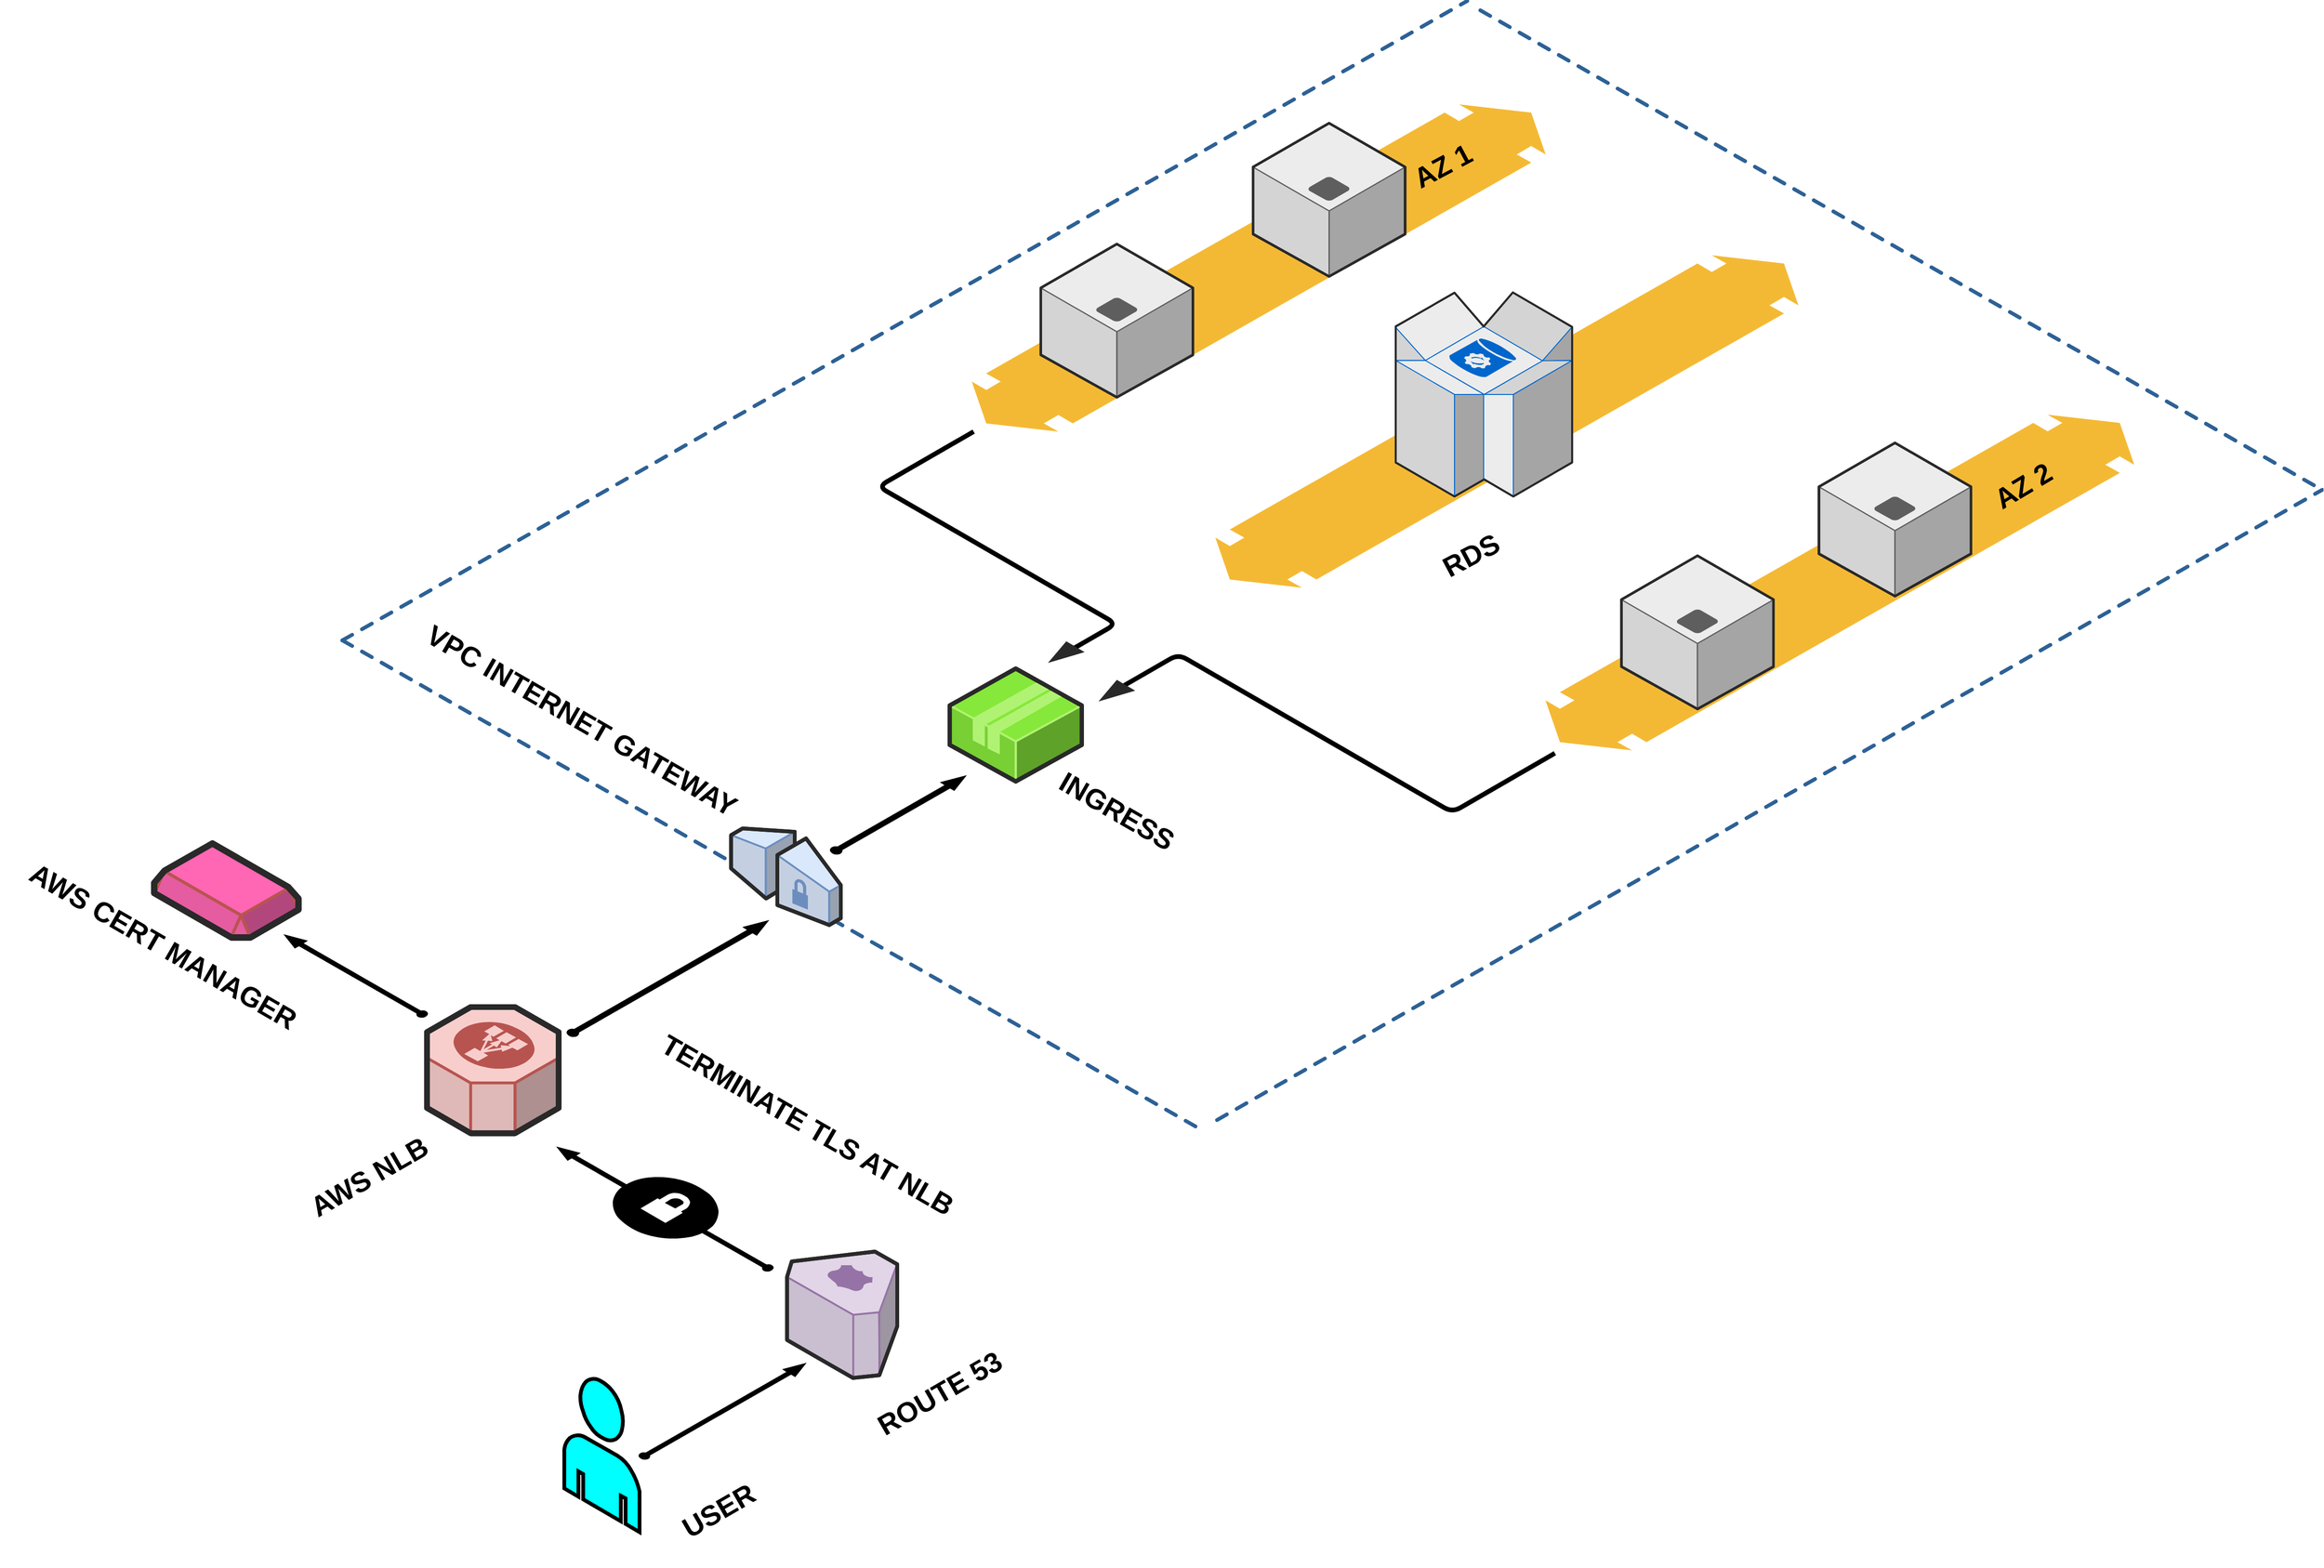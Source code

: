<mxfile version="14.8.0" type="github">
  <diagram name="Page-1" id="aaaa8250-4180-3840-79b5-4cada1eebb92">
    <mxGraphModel dx="3256" dy="1066" grid="1" gridSize="10" guides="1" tooltips="1" connect="1" arrows="1" fold="1" page="0" pageScale="1" pageWidth="850" pageHeight="1100" background="none" math="0" shadow="0">
      <root>
        <mxCell id="0" />
        <mxCell id="1" parent="0" />
        <mxCell id="d5ac148becb70bc-7" value="" style="verticalLabelPosition=bottom;html=1;verticalAlign=top;strokeWidth=1;dashed=0;shape=mxgraph.aws3d.flatDoubleEdge;fillColor=#000000;aspect=fixed;rounded=1;shadow=0;comic=0;fontFamily=Verdana;fontSize=12;flipV=1;" parent="1" vertex="1">
          <mxGeometry x="778.24" y="710.5" width="619.95" height="353.5" as="geometry" />
        </mxCell>
        <mxCell id="1a8abee3a6cfdf20-38" value="" style="verticalLabelPosition=bottom;html=1;verticalAlign=top;strokeWidth=1;dashed=0;shape=mxgraph.aws3d.flatDoubleEdge;fillColor=#000000;aspect=fixed;rounded=1;shadow=0;comic=0;fontFamily=Verdana;fontSize=12;flipV=1;" parent="1" vertex="1">
          <mxGeometry x="1129.24" y="880" width="626" height="357" as="geometry" />
        </mxCell>
        <mxCell id="1a8abee3a6cfdf20-28" value="" style="verticalLabelPosition=bottom;html=1;verticalAlign=top;strokeWidth=1;dashed=0;shape=mxgraph.aws3d.flatDoubleEdge;fillColor=#000000;aspect=fixed;rounded=1;shadow=0;comic=0;fontFamily=Verdana;fontSize=12;flipV=1;" parent="1" vertex="1">
          <mxGeometry x="519.24" y="550" width="610.19" height="348" as="geometry" />
        </mxCell>
        <mxCell id="1a8abee3a6cfdf20-3" value="" style="edgeStyle=isometricEdgeStyle;endArrow=none;html=1;labelBackgroundColor=none;strokeWidth=5;fontFamily=Verdana;fontSize=12" parent="1" edge="1">
          <mxGeometry width="50" height="100" relative="1" as="geometry">
            <mxPoint x="611.24" y="1138" as="sourcePoint" />
            <mxPoint x="521.24" y="898" as="targetPoint" />
            <Array as="points">
              <mxPoint x="561.24" y="1038" />
            </Array>
          </mxGeometry>
        </mxCell>
        <mxCell id="1a8abee3a6cfdf20-5" value="" style="edgeStyle=isometricEdgeStyle;endArrow=none;html=1;labelBackgroundColor=none;strokeColor=#000000;strokeWidth=5;fontFamily=Verdana;fontSize=12" parent="1" edge="1">
          <mxGeometry width="50" height="100" relative="1" as="geometry">
            <mxPoint x="681.24" y="1168" as="sourcePoint" />
            <mxPoint x="1139.24" y="1240" as="targetPoint" />
            <Array as="points">
              <mxPoint x="869.24" y="1210" />
            </Array>
          </mxGeometry>
        </mxCell>
        <mxCell id="1a8abee3a6cfdf20-18" value="" style="verticalLabelPosition=bottom;html=1;verticalAlign=top;strokeWidth=1;dashed=0;shape=mxgraph.aws3d.application_server;fillColor=#ECECEC;strokeColor=#5E5E5E;aspect=fixed;rounded=1;shadow=0;comic=0;fontSize=12" parent="1" vertex="1">
          <mxGeometry x="1210" y="1030" width="161.69" height="163" as="geometry" />
        </mxCell>
        <mxCell id="1a8abee3a6cfdf20-25" value="" style="verticalLabelPosition=bottom;html=1;verticalAlign=top;strokeWidth=1;dashed=0;shape=mxgraph.aws3d.arrowhead;aspect=fixed;rounded=1;shadow=0;comic=0;fillColor=none;fontFamily=Verdana;fontSize=12;fontColor=#000000;flipV=1;" parent="1" vertex="1">
          <mxGeometry x="600.24" y="1121" width="39" height="23" as="geometry" />
        </mxCell>
        <mxCell id="1a8abee3a6cfdf20-27" value="" style="verticalLabelPosition=bottom;html=1;verticalAlign=top;strokeWidth=1;dashed=0;shape=mxgraph.aws3d.arrowhead;aspect=fixed;rounded=1;shadow=0;comic=0;fillColor=none;fontFamily=Verdana;fontSize=12;fontColor=#000000;flipV=1;" parent="1" vertex="1">
          <mxGeometry x="654" y="1162" width="39" height="23" as="geometry" />
        </mxCell>
        <mxCell id="d5ac148becb70bc-8" value="" style="verticalLabelPosition=bottom;html=1;verticalAlign=top;strokeWidth=1;dashed=0;shape=mxgraph.aws3d.dashedArrowlessEdge;aspect=fixed;rounded=1;shadow=0;comic=0;fontFamily=Verdana;fontSize=12" parent="1" vertex="1">
          <mxGeometry x="1060" y="450" width="895" height="510" as="geometry" />
        </mxCell>
        <mxCell id="d5ac148becb70bc-9" value="" style="verticalLabelPosition=bottom;html=1;verticalAlign=top;strokeWidth=1;dashed=0;shape=mxgraph.aws3d.dashedArrowlessEdge;aspect=fixed;rounded=1;shadow=0;comic=0;fontFamily=Verdana;fontSize=12" parent="1" vertex="1">
          <mxGeometry x="-150" y="1120" width="912.55" height="520" as="geometry" />
        </mxCell>
        <mxCell id="d5ac148becb70bc-10" value="" style="verticalLabelPosition=bottom;html=1;verticalAlign=top;strokeWidth=1;dashed=0;shape=mxgraph.aws3d.dashedArrowlessEdge;fillColor=#000000;aspect=fixed;rounded=1;shadow=0;comic=0;fontFamily=Verdana;fontSize=12;fontColor=#000000;flipV=1;" parent="1" vertex="1">
          <mxGeometry x="-150" y="440" width="1196.03" height="680" as="geometry" />
        </mxCell>
        <mxCell id="d5ac148becb70bc-12" value="" style="verticalLabelPosition=bottom;html=1;verticalAlign=top;strokeWidth=1;dashed=0;shape=mxgraph.aws3d.dashedArrowlessEdge;aspect=fixed;rounded=1;shadow=0;comic=0;fontFamily=Verdana;fontSize=12;flipV=1;" parent="1" vertex="1">
          <mxGeometry x="780" y="960" width="1175" height="670.08" as="geometry" />
        </mxCell>
        <mxCell id="A5O7at4TS7hZfqdvSWaj-5" value="" style="verticalLabelPosition=bottom;html=1;verticalAlign=top;strokeWidth=2;align=center;outlineConnect=0;dashed=0;outlineConnect=0;shape=mxgraph.aws3d.elasticLoadBalancing;fillColor=#f8cecc;strokeColor=#b85450;aspect=fixed;" vertex="1" parent="1">
          <mxGeometry x="-60" y="1510" width="140" height="134.17" as="geometry" />
        </mxCell>
        <mxCell id="A5O7at4TS7hZfqdvSWaj-6" value="" style="verticalLabelPosition=bottom;html=1;verticalAlign=top;strokeWidth=2;align=center;outlineConnect=0;dashed=0;outlineConnect=0;shape=mxgraph.aws3d.route53;strokeColor=#9673a6;aspect=fixed;fillColor=#e1d5e7;" vertex="1" parent="1">
          <mxGeometry x="322.83" y="1770" width="117.17" height="134.4" as="geometry" />
        </mxCell>
        <mxCell id="A5O7at4TS7hZfqdvSWaj-8" value="" style="verticalLabelPosition=bottom;html=1;verticalAlign=top;strokeWidth=2;align=center;outlineConnect=0;dashed=0;outlineConnect=0;shape=mxgraph.aws3d.vpcGateway;fillColor=#dae8fc;strokeColor=#6c8ebf;aspect=fixed;" vertex="1" parent="1">
          <mxGeometry x="263.3" y="1320" width="116.7" height="102.8" as="geometry" />
        </mxCell>
        <mxCell id="A5O7at4TS7hZfqdvSWaj-9" value="" style="verticalLabelPosition=bottom;html=1;verticalAlign=top;strokeWidth=3;align=center;outlineConnect=0;dashed=0;outlineConnect=0;shape=mxgraph.aws3d.arrowNE;fillColor=#000000;aspect=fixed;" vertex="1" parent="1">
          <mxGeometry x="90" y="1420" width="210" height="120" as="geometry" />
        </mxCell>
        <mxCell id="A5O7at4TS7hZfqdvSWaj-10" value="" style="verticalLabelPosition=bottom;html=1;verticalAlign=top;strokeWidth=2;align=center;outlineConnect=0;dashed=0;outlineConnect=0;shape=mxgraph.aws3d.arrowNW;fillColor=#000000;aspect=fixed;" vertex="1" parent="1">
          <mxGeometry x="80" y="1660" width="227.5" height="130" as="geometry" />
        </mxCell>
        <mxCell id="A5O7at4TS7hZfqdvSWaj-11" value="" style="verticalLabelPosition=bottom;html=1;verticalAlign=top;strokeWidth=1;align=center;outlineConnect=0;dashed=0;outlineConnect=0;shape=mxgraph.aws3d.secureConnection;fillColor=#000000;strokeColor=#ffffff;aspect=fixed;" vertex="1" parent="1">
          <mxGeometry x="137" y="1690" width="113" height="67.4" as="geometry" />
        </mxCell>
        <mxCell id="A5O7at4TS7hZfqdvSWaj-12" value="" style="verticalLabelPosition=bottom;html=1;verticalAlign=top;strokeWidth=4;align=center;outlineConnect=0;dashed=0;outlineConnect=0;shape=mxgraph.aws3d.end_user;aspect=fixed;fillColor=#00FFFF;" vertex="1" parent="1">
          <mxGeometry x="86.01" y="1904.4" width="79.99" height="164" as="geometry" />
        </mxCell>
        <mxCell id="A5O7at4TS7hZfqdvSWaj-13" value="" style="verticalLabelPosition=bottom;html=1;verticalAlign=top;strokeWidth=2;align=center;outlineConnect=0;dashed=0;outlineConnect=0;shape=mxgraph.aws3d.arrowNE;fillColor=#000000;aspect=fixed;" vertex="1" parent="1">
          <mxGeometry x="166" y="1890" width="175" height="100" as="geometry" />
        </mxCell>
        <mxCell id="A5O7at4TS7hZfqdvSWaj-14" value="" style="verticalLabelPosition=bottom;html=1;verticalAlign=top;strokeWidth=1;align=center;outlineConnect=0;dashed=0;outlineConnect=0;shape=mxgraph.aws3d.dynamoDb;fillColor=#ECECEC;aspect=fixed;strokeColor=#0066CC;" vertex="1" parent="1">
          <mxGeometry x="970" y="750" width="187.55" height="217" as="geometry" />
        </mxCell>
        <mxCell id="A5O7at4TS7hZfqdvSWaj-15" value="&lt;b&gt;&lt;font style=&quot;font-size: 30px&quot;&gt;USER&lt;/font&gt;&lt;/b&gt;" style="text;html=1;strokeColor=none;fillColor=none;align=center;verticalAlign=middle;whiteSpace=wrap;rounded=0;rotation=-30;" vertex="1" parent="1">
          <mxGeometry x="190" y="2010" width="120" height="70" as="geometry" />
        </mxCell>
        <mxCell id="A5O7at4TS7hZfqdvSWaj-16" value="&lt;b&gt;&lt;font style=&quot;font-size: 30px&quot;&gt;TERMINATE TLS AT NLB&lt;/font&gt;&lt;/b&gt;" style="text;html=1;strokeColor=none;fillColor=none;align=center;verticalAlign=middle;whiteSpace=wrap;rounded=0;rotation=30;" vertex="1" parent="1">
          <mxGeometry x="130" y="1600" width="430" height="70" as="geometry" />
        </mxCell>
        <mxCell id="A5O7at4TS7hZfqdvSWaj-17" value="&lt;b&gt;&lt;font style=&quot;font-size: 30px&quot;&gt;AWS NLB&lt;/font&gt;&lt;/b&gt;" style="text;html=1;strokeColor=none;fillColor=none;align=center;verticalAlign=middle;whiteSpace=wrap;rounded=0;rotation=-30;" vertex="1" parent="1">
          <mxGeometry x="-340" y="1660" width="436.7" height="60" as="geometry" />
        </mxCell>
        <mxCell id="A5O7at4TS7hZfqdvSWaj-19" value="&lt;b&gt;&lt;font style=&quot;font-size: 30px&quot;&gt;VPC INTERNET GATEWAY&lt;/font&gt;&lt;/b&gt;" style="text;html=1;strokeColor=none;fillColor=none;align=center;verticalAlign=middle;whiteSpace=wrap;rounded=0;rotation=30;" vertex="1" parent="1">
          <mxGeometry x="-110" y="1170" width="430" height="70" as="geometry" />
        </mxCell>
        <mxCell id="A5O7at4TS7hZfqdvSWaj-20" value="" style="verticalLabelPosition=bottom;html=1;verticalAlign=top;strokeWidth=1;align=center;outlineConnect=0;dashed=0;outlineConnect=0;shape=mxgraph.aws3d.application2;fillColor=#86E83A;strokeColor=#B0F373;aspect=fixed;" vertex="1" parent="1">
          <mxGeometry x="495.81" y="1150" width="140.38" height="120" as="geometry" />
        </mxCell>
        <mxCell id="A5O7at4TS7hZfqdvSWaj-21" value="" style="verticalLabelPosition=bottom;html=1;verticalAlign=top;strokeWidth=3;align=center;outlineConnect=0;dashed=0;outlineConnect=0;shape=mxgraph.aws3d.arrowNE;fillColor=#000000;aspect=fixed;" vertex="1" parent="1">
          <mxGeometry x="370" y="1266" width="140" height="80" as="geometry" />
        </mxCell>
        <mxCell id="A5O7at4TS7hZfqdvSWaj-22" value="&lt;span style=&quot;font-size: 30px&quot;&gt;&lt;b&gt;INGRESS&lt;/b&gt;&lt;/span&gt;" style="text;html=1;strokeColor=none;fillColor=none;align=center;verticalAlign=middle;whiteSpace=wrap;rounded=0;rotation=30;" vertex="1" parent="1">
          <mxGeometry x="458.5" y="1266" width="430" height="70" as="geometry" />
        </mxCell>
        <mxCell id="A5O7at4TS7hZfqdvSWaj-23" value="&lt;span style=&quot;font-size: 30px&quot;&gt;&lt;b&gt;AZ 2&lt;/b&gt;&lt;/span&gt;" style="text;html=1;strokeColor=none;fillColor=none;align=center;verticalAlign=middle;whiteSpace=wrap;rounded=0;rotation=-31;" vertex="1" parent="1">
          <mxGeometry x="1572.24" y="920" width="130" height="70" as="geometry" />
        </mxCell>
        <mxCell id="A5O7at4TS7hZfqdvSWaj-24" value="&lt;span style=&quot;font-size: 30px&quot;&gt;&lt;b&gt;AZ 1&lt;/b&gt;&lt;/span&gt;" style="text;html=1;strokeColor=none;fillColor=none;align=center;verticalAlign=middle;whiteSpace=wrap;rounded=0;rotation=-28;" vertex="1" parent="1">
          <mxGeometry x="940" y="580" width="160" height="70" as="geometry" />
        </mxCell>
        <mxCell id="A5O7at4TS7hZfqdvSWaj-25" value="&lt;span style=&quot;font-size: 30px&quot;&gt;&lt;b&gt;RDS&lt;/b&gt;&lt;/span&gt;" style="text;html=1;strokeColor=none;fillColor=none;align=center;verticalAlign=middle;whiteSpace=wrap;rounded=0;rotation=-28;" vertex="1" parent="1">
          <mxGeometry x="980" y="994" width="140" height="70" as="geometry" />
        </mxCell>
        <mxCell id="A5O7at4TS7hZfqdvSWaj-28" value="" style="verticalLabelPosition=bottom;html=1;verticalAlign=top;strokeWidth=1;dashed=0;shape=mxgraph.aws3d.application_server;fillColor=#ECECEC;strokeColor=#5E5E5E;aspect=fixed;rounded=1;shadow=0;comic=0;fontSize=12" vertex="1" parent="1">
          <mxGeometry x="1420" y="910" width="161.69" height="163" as="geometry" />
        </mxCell>
        <mxCell id="A5O7at4TS7hZfqdvSWaj-29" value="" style="verticalLabelPosition=bottom;html=1;verticalAlign=top;strokeWidth=1;dashed=0;shape=mxgraph.aws3d.application_server;fillColor=#ECECEC;strokeColor=#5E5E5E;aspect=fixed;rounded=1;shadow=0;comic=0;fontSize=12" vertex="1" parent="1">
          <mxGeometry x="592.66" y="698.5" width="161.69" height="163" as="geometry" />
        </mxCell>
        <mxCell id="A5O7at4TS7hZfqdvSWaj-30" value="" style="verticalLabelPosition=bottom;html=1;verticalAlign=top;strokeWidth=1;dashed=0;shape=mxgraph.aws3d.application_server;fillColor=#ECECEC;strokeColor=#5E5E5E;aspect=fixed;rounded=1;shadow=0;comic=0;fontSize=12" vertex="1" parent="1">
          <mxGeometry x="818.31" y="570" width="161.69" height="163" as="geometry" />
        </mxCell>
        <mxCell id="A5O7at4TS7hZfqdvSWaj-31" value="" style="verticalLabelPosition=bottom;html=1;verticalAlign=top;strokeWidth=2;align=center;outlineConnect=0;dashed=0;outlineConnect=0;shape=mxgraph.aws3d.ebs;strokeColor=#b85450;aspect=fixed;fillColor=#FF66B3;" vertex="1" parent="1">
          <mxGeometry x="-350" y="1336" width="153.33" height="100" as="geometry" />
        </mxCell>
        <mxCell id="A5O7at4TS7hZfqdvSWaj-32" value="" style="verticalLabelPosition=bottom;html=1;verticalAlign=top;strokeWidth=2;align=center;outlineConnect=0;dashed=0;outlineConnect=0;shape=mxgraph.aws3d.arrowNW;fillColor=#000000;aspect=fixed;" vertex="1" parent="1">
          <mxGeometry x="-210" y="1434.29" width="150" height="85.71" as="geometry" />
        </mxCell>
        <mxCell id="A5O7at4TS7hZfqdvSWaj-33" value="&lt;span style=&quot;font-size: 30px&quot;&gt;&lt;b&gt;AWS CERT MANAGER&lt;br&gt;&lt;/b&gt;&lt;/span&gt;" style="text;html=1;strokeColor=none;fillColor=none;align=center;verticalAlign=middle;whiteSpace=wrap;rounded=0;rotation=30;" vertex="1" parent="1">
          <mxGeometry x="-520" y="1410" width="360" height="70" as="geometry" />
        </mxCell>
        <mxCell id="A5O7at4TS7hZfqdvSWaj-34" value="&lt;b&gt;&lt;font style=&quot;font-size: 30px&quot;&gt;ROUTE 53&lt;/font&gt;&lt;/b&gt;" style="text;html=1;strokeColor=none;fillColor=none;align=center;verticalAlign=middle;whiteSpace=wrap;rounded=0;rotation=-30;" vertex="1" parent="1">
          <mxGeometry x="370.24" y="1890" width="230" height="60" as="geometry" />
        </mxCell>
      </root>
    </mxGraphModel>
  </diagram>
</mxfile>
